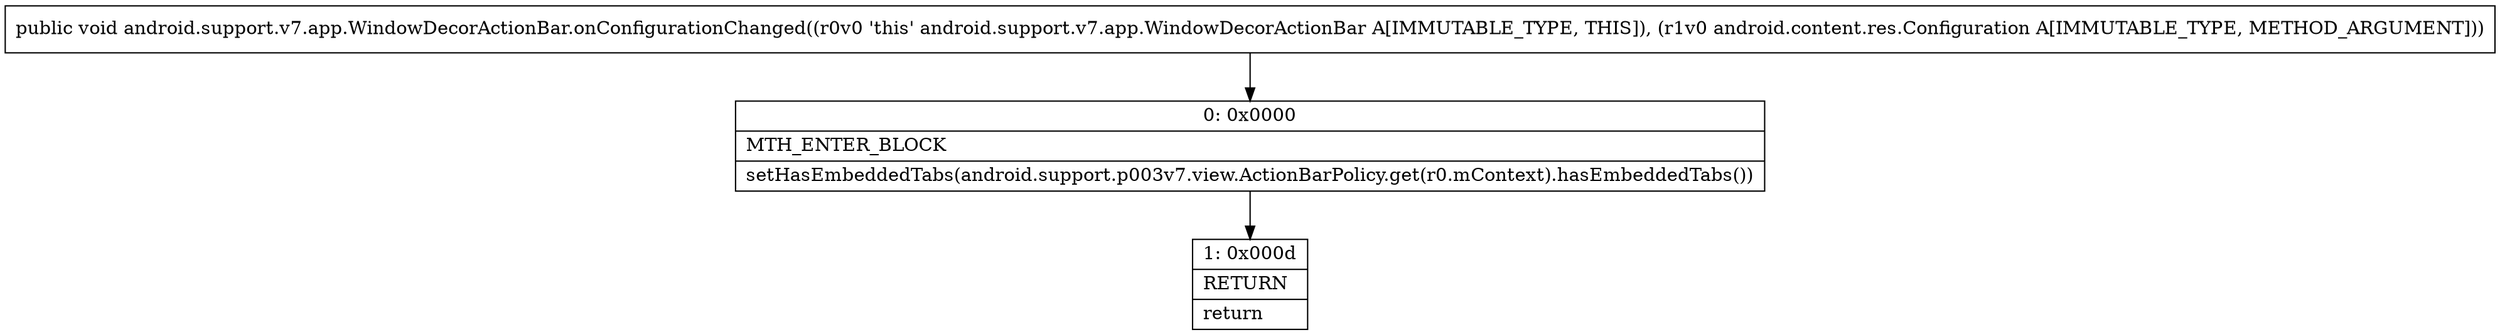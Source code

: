 digraph "CFG forandroid.support.v7.app.WindowDecorActionBar.onConfigurationChanged(Landroid\/content\/res\/Configuration;)V" {
Node_0 [shape=record,label="{0\:\ 0x0000|MTH_ENTER_BLOCK\l|setHasEmbeddedTabs(android.support.p003v7.view.ActionBarPolicy.get(r0.mContext).hasEmbeddedTabs())\l}"];
Node_1 [shape=record,label="{1\:\ 0x000d|RETURN\l|return\l}"];
MethodNode[shape=record,label="{public void android.support.v7.app.WindowDecorActionBar.onConfigurationChanged((r0v0 'this' android.support.v7.app.WindowDecorActionBar A[IMMUTABLE_TYPE, THIS]), (r1v0 android.content.res.Configuration A[IMMUTABLE_TYPE, METHOD_ARGUMENT])) }"];
MethodNode -> Node_0;
Node_0 -> Node_1;
}

